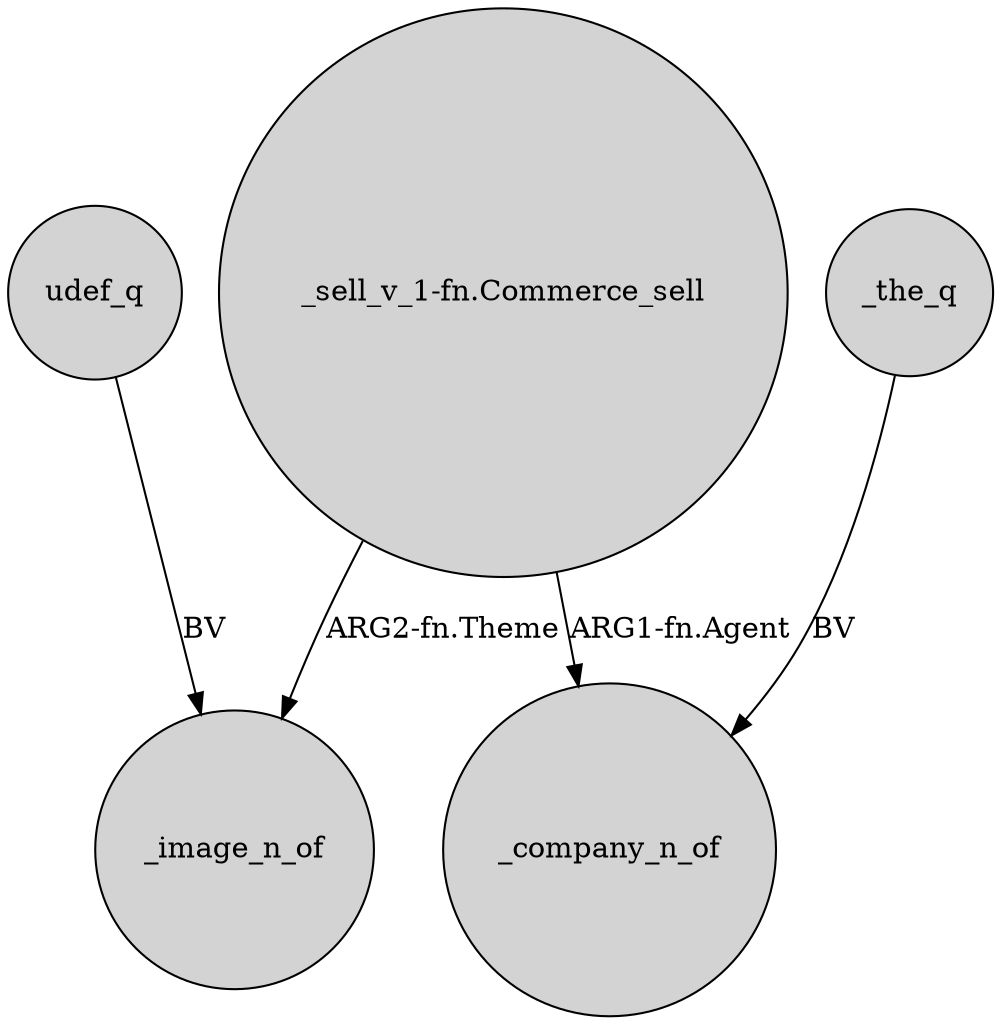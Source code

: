digraph {
	node [shape=circle style=filled]
	udef_q -> _image_n_of [label=BV]
	"_sell_v_1-fn.Commerce_sell" -> _company_n_of [label="ARG1-fn.Agent"]
	_the_q -> _company_n_of [label=BV]
	"_sell_v_1-fn.Commerce_sell" -> _image_n_of [label="ARG2-fn.Theme"]
}
